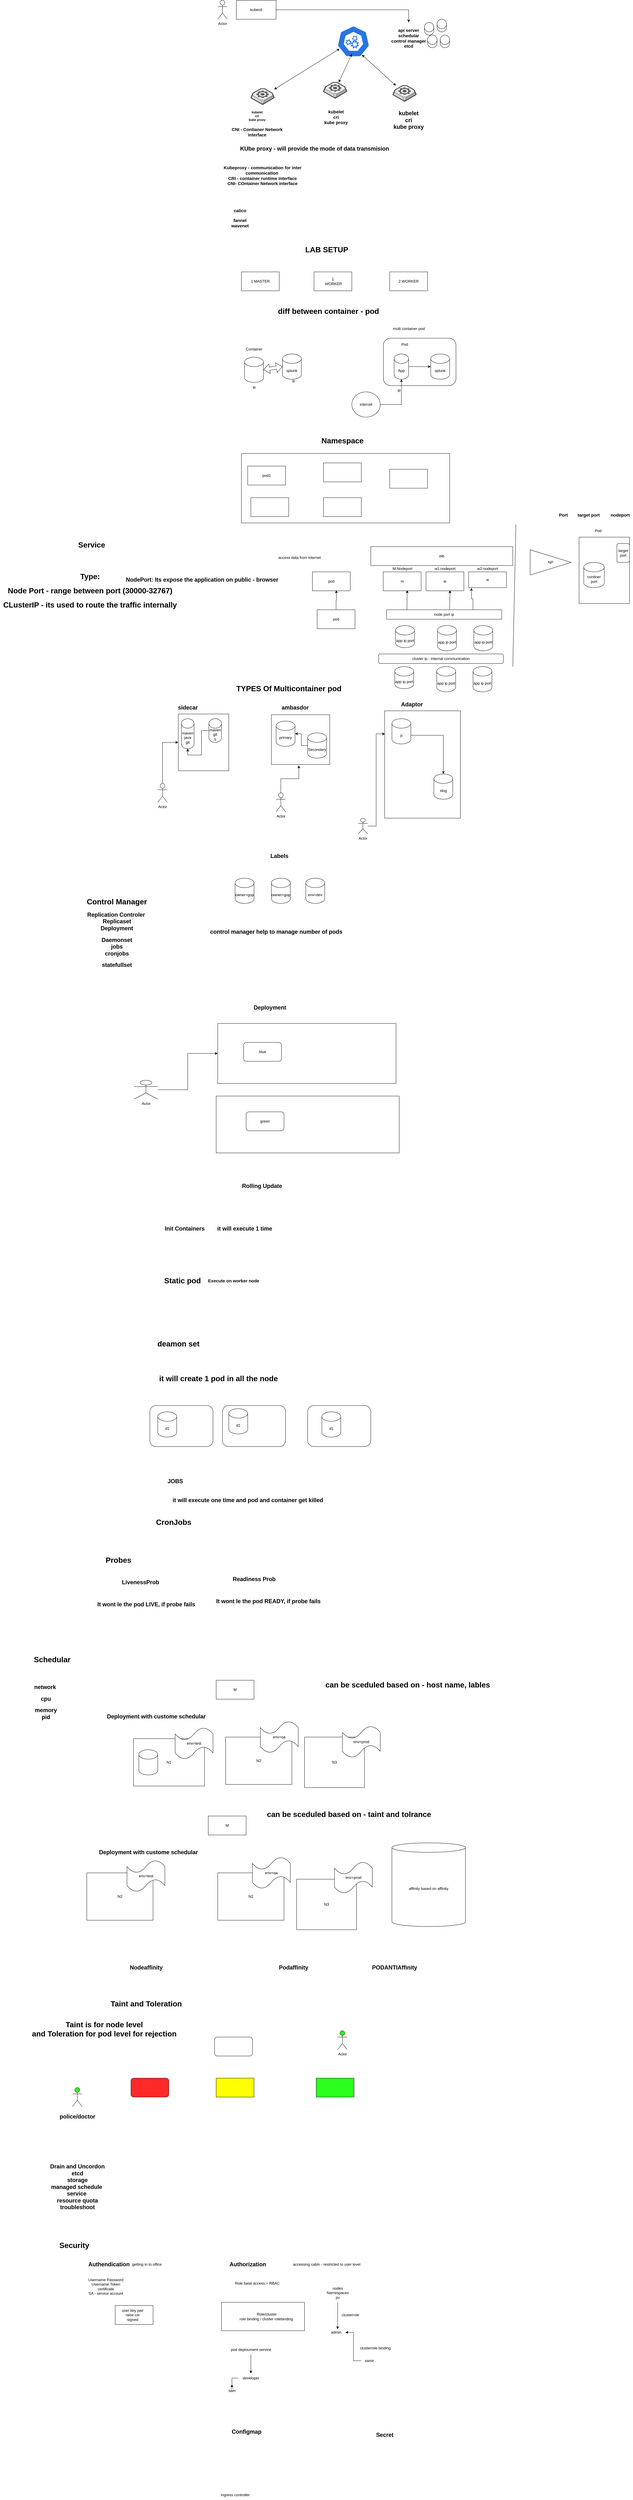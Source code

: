 <mxfile version="20.0.4" type="github">
  <diagram id="CBXjzga55jaLRlvK6xoz" name="Page-1">
    <mxGraphModel dx="1947" dy="512" grid="1" gridSize="10" guides="1" tooltips="1" connect="1" arrows="1" fold="1" page="1" pageScale="1" pageWidth="850" pageHeight="1100" math="0" shadow="0">
      <root>
        <mxCell id="0" />
        <mxCell id="1" parent="0" />
        <mxCell id="NtMriZ6diyoZdi4Wk9FT-16" value="" style="sketch=0;html=1;dashed=0;whitespace=wrap;fillColor=#2875E2;strokeColor=#ffffff;points=[[0.005,0.63,0],[0.1,0.2,0],[0.9,0.2,0],[0.5,0,0],[0.995,0.63,0],[0.72,0.99,0],[0.5,1,0],[0.28,0.99,0]];shape=mxgraph.kubernetes.icon;prIcon=master" parent="1" vertex="1">
          <mxGeometry x="400" y="130" width="130" height="100" as="geometry" />
        </mxCell>
        <mxCell id="NtMriZ6diyoZdi4Wk9FT-17" value="" style="verticalLabelPosition=bottom;html=1;verticalAlign=top;strokeWidth=1;align=center;outlineConnect=0;dashed=0;outlineConnect=0;shape=mxgraph.aws3d.worker;fillColor=#ECECEC;strokeColor=#5E5E5E;aspect=fixed;" parent="1" vertex="1">
          <mxGeometry x="370" y="310" width="74" height="50" as="geometry" />
        </mxCell>
        <mxCell id="NtMriZ6diyoZdi4Wk9FT-18" value="" style="verticalLabelPosition=bottom;html=1;verticalAlign=top;strokeWidth=1;align=center;outlineConnect=0;dashed=0;outlineConnect=0;shape=mxgraph.aws3d.worker;fillColor=#ECECEC;strokeColor=#5E5E5E;aspect=fixed;" parent="1" vertex="1">
          <mxGeometry x="140" y="330" width="74" height="50" as="geometry" />
        </mxCell>
        <mxCell id="NtMriZ6diyoZdi4Wk9FT-19" value="" style="verticalLabelPosition=bottom;html=1;verticalAlign=top;strokeWidth=1;align=center;outlineConnect=0;dashed=0;outlineConnect=0;shape=mxgraph.aws3d.worker;fillColor=#ECECEC;strokeColor=#5E5E5E;aspect=fixed;" parent="1" vertex="1">
          <mxGeometry x="590" y="320" width="74" height="50" as="geometry" />
        </mxCell>
        <mxCell id="NtMriZ6diyoZdi4Wk9FT-21" value="&lt;h2&gt;kubelet&lt;br&gt;cri&lt;br&gt;kube proxy&lt;/h2&gt;" style="text;html=1;strokeColor=none;fillColor=none;align=center;verticalAlign=middle;whiteSpace=wrap;rounded=0;" parent="1" vertex="1">
          <mxGeometry x="540" y="380" width="200" height="100" as="geometry" />
        </mxCell>
        <mxCell id="NtMriZ6diyoZdi4Wk9FT-22" value="&lt;h3&gt;api server&lt;br&gt;schedular&lt;br&gt;control manager&lt;br&gt;etcd&lt;/h3&gt;" style="text;html=1;strokeColor=none;fillColor=none;align=center;verticalAlign=middle;whiteSpace=wrap;rounded=0;" parent="1" vertex="1">
          <mxGeometry x="540" y="120" width="200" height="100" as="geometry" />
        </mxCell>
        <mxCell id="NtMriZ6diyoZdi4Wk9FT-23" value="&lt;h5&gt;kubelet&lt;br&gt;cri&lt;br&gt;kube proxy&lt;br&gt;&lt;/h5&gt;&lt;h3&gt;CNI - Contianer Network interface&lt;/h3&gt;" style="text;html=1;strokeColor=none;fillColor=none;align=center;verticalAlign=middle;whiteSpace=wrap;rounded=0;" parent="1" vertex="1">
          <mxGeometry x="60" y="390" width="200" height="100" as="geometry" />
        </mxCell>
        <mxCell id="NtMriZ6diyoZdi4Wk9FT-24" value="&lt;h3&gt;kubelet&lt;br&gt;cri&lt;br&gt;kube proxy&lt;/h3&gt;" style="text;html=1;strokeColor=none;fillColor=none;align=center;verticalAlign=middle;whiteSpace=wrap;rounded=0;" parent="1" vertex="1">
          <mxGeometry x="310" y="370" width="200" height="100" as="geometry" />
        </mxCell>
        <mxCell id="NtMriZ6diyoZdi4Wk9FT-25" value="" style="endArrow=classic;startArrow=classic;html=1;rounded=0;" parent="1" source="NtMriZ6diyoZdi4Wk9FT-17" edge="1">
          <mxGeometry width="50" height="50" relative="1" as="geometry">
            <mxPoint x="410" y="270" as="sourcePoint" />
            <mxPoint x="460" y="220" as="targetPoint" />
          </mxGeometry>
        </mxCell>
        <mxCell id="NtMriZ6diyoZdi4Wk9FT-28" value="" style="endArrow=classic;startArrow=classic;html=1;rounded=0;entryX=0.162;entryY=0.735;entryDx=0;entryDy=0;entryPerimeter=0;" parent="1" source="NtMriZ6diyoZdi4Wk9FT-18" target="NtMriZ6diyoZdi4Wk9FT-16" edge="1">
          <mxGeometry width="50" height="50" relative="1" as="geometry">
            <mxPoint x="400" y="350" as="sourcePoint" />
            <mxPoint x="450" y="300" as="targetPoint" />
          </mxGeometry>
        </mxCell>
        <mxCell id="NtMriZ6diyoZdi4Wk9FT-31" value="" style="endArrow=classic;startArrow=classic;html=1;rounded=0;entryX=0.708;entryY=0.925;entryDx=0;entryDy=0;entryPerimeter=0;" parent="1" source="NtMriZ6diyoZdi4Wk9FT-19" target="NtMriZ6diyoZdi4Wk9FT-16" edge="1">
          <mxGeometry width="50" height="50" relative="1" as="geometry">
            <mxPoint x="400" y="350" as="sourcePoint" />
            <mxPoint x="450" y="300" as="targetPoint" />
          </mxGeometry>
        </mxCell>
        <mxCell id="NtMriZ6diyoZdi4Wk9FT-36" style="edgeStyle=orthogonalEdgeStyle;rounded=0;orthogonalLoop=1;jettySize=auto;html=1;exitX=1;exitY=0.5;exitDx=0;exitDy=0;" parent="1" source="NtMriZ6diyoZdi4Wk9FT-32" target="NtMriZ6diyoZdi4Wk9FT-22" edge="1">
          <mxGeometry relative="1" as="geometry" />
        </mxCell>
        <mxCell id="NtMriZ6diyoZdi4Wk9FT-32" value="kubectl" style="rounded=0;whiteSpace=wrap;html=1;" parent="1" vertex="1">
          <mxGeometry x="94" y="50" width="126" height="60" as="geometry" />
        </mxCell>
        <mxCell id="EqZx8BdncKICett_EGlK-1" value="&lt;h3&gt;Kubeproxy - communication for inter communication&amp;nbsp;&lt;br&gt;CRI - container runtime interface&lt;br&gt;CNI- COntainer Network interface&lt;/h3&gt;" style="text;html=1;strokeColor=none;fillColor=none;align=center;verticalAlign=middle;whiteSpace=wrap;rounded=0;" parent="1" vertex="1">
          <mxGeometry x="7" y="520" width="340" height="170" as="geometry" />
        </mxCell>
        <mxCell id="EqZx8BdncKICett_EGlK-4" value="&lt;h3&gt;calico&lt;/h3&gt;&lt;h3&gt;fannel&lt;br&gt;wavenet&lt;/h3&gt;" style="text;html=1;align=center;verticalAlign=middle;resizable=0;points=[];autosize=1;strokeColor=none;fillColor=none;" parent="1" vertex="1">
          <mxGeometry x="65" y="685" width="80" height="110" as="geometry" />
        </mxCell>
        <mxCell id="EqZx8BdncKICett_EGlK-5" value="&lt;h2&gt;KUbe proxy - will provide the mode of data transmision&amp;nbsp;&lt;/h2&gt;" style="text;html=1;align=center;verticalAlign=middle;resizable=0;points=[];autosize=1;strokeColor=none;fillColor=none;" parent="1" vertex="1">
          <mxGeometry x="94" y="490" width="500" height="60" as="geometry" />
        </mxCell>
        <mxCell id="EqZx8BdncKICett_EGlK-6" value="" style="shape=cylinder3;whiteSpace=wrap;html=1;boundedLbl=1;backgroundOutline=1;size=15;" parent="1" vertex="1">
          <mxGeometry x="690" y="120" width="30" height="40" as="geometry" />
        </mxCell>
        <mxCell id="EqZx8BdncKICett_EGlK-7" value="" style="shape=cylinder3;whiteSpace=wrap;html=1;boundedLbl=1;backgroundOutline=1;size=15;" parent="1" vertex="1">
          <mxGeometry x="730" y="110" width="30" height="40" as="geometry" />
        </mxCell>
        <mxCell id="EqZx8BdncKICett_EGlK-8" value="" style="shape=cylinder3;whiteSpace=wrap;html=1;boundedLbl=1;backgroundOutline=1;size=15;" parent="1" vertex="1">
          <mxGeometry x="740" y="160" width="30" height="40" as="geometry" />
        </mxCell>
        <mxCell id="EqZx8BdncKICett_EGlK-9" value="" style="shape=cylinder3;whiteSpace=wrap;html=1;boundedLbl=1;backgroundOutline=1;size=15;" parent="1" vertex="1">
          <mxGeometry x="700" y="160" width="30" height="40" as="geometry" />
        </mxCell>
        <mxCell id="4nlPYvr7-jDKzYdwGR_k-1" value="Actor" style="shape=umlActor;verticalLabelPosition=bottom;verticalAlign=top;html=1;outlineConnect=0;" vertex="1" parent="1">
          <mxGeometry x="35" y="50" width="30" height="60" as="geometry" />
        </mxCell>
        <mxCell id="4nlPYvr7-jDKzYdwGR_k-2" value="1 MASTER" style="whiteSpace=wrap;html=1;" vertex="1" parent="1">
          <mxGeometry x="110" y="910" width="120" height="60" as="geometry" />
        </mxCell>
        <mxCell id="4nlPYvr7-jDKzYdwGR_k-4" value="&lt;h1&gt;LAB SETUP&lt;/h1&gt;" style="text;html=1;align=center;verticalAlign=middle;resizable=0;points=[];autosize=1;strokeColor=none;fillColor=none;" vertex="1" parent="1">
          <mxGeometry x="300" y="805" width="160" height="70" as="geometry" />
        </mxCell>
        <mxCell id="4nlPYvr7-jDKzYdwGR_k-5" value="2 WORKER" style="whiteSpace=wrap;html=1;" vertex="1" parent="1">
          <mxGeometry x="580" y="910" width="120" height="60" as="geometry" />
        </mxCell>
        <mxCell id="4nlPYvr7-jDKzYdwGR_k-6" value="1&lt;br&gt;&amp;nbsp;WORKER" style="whiteSpace=wrap;html=1;" vertex="1" parent="1">
          <mxGeometry x="340" y="910" width="120" height="60" as="geometry" />
        </mxCell>
        <mxCell id="4nlPYvr7-jDKzYdwGR_k-10" value="" style="rounded=1;whiteSpace=wrap;html=1;" vertex="1" parent="1">
          <mxGeometry x="560" y="1120" width="230" height="150" as="geometry" />
        </mxCell>
        <mxCell id="4nlPYvr7-jDKzYdwGR_k-8" value="" style="shape=cylinder3;whiteSpace=wrap;html=1;boundedLbl=1;backgroundOutline=1;size=15;" vertex="1" parent="1">
          <mxGeometry x="120" y="1180" width="60" height="80" as="geometry" />
        </mxCell>
        <mxCell id="4nlPYvr7-jDKzYdwGR_k-26" style="edgeStyle=orthogonalEdgeStyle;rounded=0;orthogonalLoop=1;jettySize=auto;html=1;" edge="1" parent="1" source="4nlPYvr7-jDKzYdwGR_k-9" target="4nlPYvr7-jDKzYdwGR_k-18">
          <mxGeometry relative="1" as="geometry" />
        </mxCell>
        <mxCell id="4nlPYvr7-jDKzYdwGR_k-9" value="App&lt;br&gt;" style="shape=cylinder3;whiteSpace=wrap;html=1;boundedLbl=1;backgroundOutline=1;size=15;" vertex="1" parent="1">
          <mxGeometry x="594" y="1170" width="46" height="80" as="geometry" />
        </mxCell>
        <mxCell id="4nlPYvr7-jDKzYdwGR_k-12" value="Container&lt;br&gt;" style="text;html=1;align=center;verticalAlign=middle;resizable=0;points=[];autosize=1;strokeColor=none;fillColor=none;" vertex="1" parent="1">
          <mxGeometry x="110" y="1140" width="80" height="30" as="geometry" />
        </mxCell>
        <mxCell id="4nlPYvr7-jDKzYdwGR_k-13" value="Pod" style="text;html=1;align=center;verticalAlign=middle;resizable=0;points=[];autosize=1;strokeColor=none;fillColor=none;" vertex="1" parent="1">
          <mxGeometry x="607" y="1125" width="40" height="30" as="geometry" />
        </mxCell>
        <mxCell id="4nlPYvr7-jDKzYdwGR_k-14" value="&lt;h1&gt;diff between container - pod&amp;nbsp;&lt;/h1&gt;" style="text;html=1;align=center;verticalAlign=middle;resizable=0;points=[];autosize=1;strokeColor=none;fillColor=none;" vertex="1" parent="1">
          <mxGeometry x="214" y="1000" width="350" height="70" as="geometry" />
        </mxCell>
        <mxCell id="4nlPYvr7-jDKzYdwGR_k-18" value="splunk" style="shape=cylinder3;whiteSpace=wrap;html=1;boundedLbl=1;backgroundOutline=1;size=15;" vertex="1" parent="1">
          <mxGeometry x="710" y="1170" width="60" height="80" as="geometry" />
        </mxCell>
        <mxCell id="4nlPYvr7-jDKzYdwGR_k-19" value="splunk" style="shape=cylinder3;whiteSpace=wrap;html=1;boundedLbl=1;backgroundOutline=1;size=15;" vertex="1" parent="1">
          <mxGeometry x="240" y="1170" width="60" height="80" as="geometry" />
        </mxCell>
        <mxCell id="4nlPYvr7-jDKzYdwGR_k-20" value="" style="shape=flexArrow;endArrow=classic;startArrow=classic;html=1;rounded=0;exitX=1;exitY=0.5;exitDx=0;exitDy=0;exitPerimeter=0;entryX=0;entryY=0.5;entryDx=0;entryDy=0;entryPerimeter=0;" edge="1" parent="1" source="4nlPYvr7-jDKzYdwGR_k-8" target="4nlPYvr7-jDKzYdwGR_k-19">
          <mxGeometry width="100" height="100" relative="1" as="geometry">
            <mxPoint x="180" y="1290" as="sourcePoint" />
            <mxPoint x="280" y="1190" as="targetPoint" />
          </mxGeometry>
        </mxCell>
        <mxCell id="4nlPYvr7-jDKzYdwGR_k-21" value="ip" style="text;html=1;align=center;verticalAlign=middle;resizable=0;points=[];autosize=1;strokeColor=none;fillColor=none;" vertex="1" parent="1">
          <mxGeometry x="135" y="1260" width="30" height="30" as="geometry" />
        </mxCell>
        <mxCell id="4nlPYvr7-jDKzYdwGR_k-22" value="ip" style="text;html=1;align=center;verticalAlign=middle;resizable=0;points=[];autosize=1;strokeColor=none;fillColor=none;" vertex="1" parent="1">
          <mxGeometry x="260" y="1240" width="30" height="30" as="geometry" />
        </mxCell>
        <mxCell id="4nlPYvr7-jDKzYdwGR_k-23" value="ip" style="text;html=1;align=center;verticalAlign=middle;resizable=0;points=[];autosize=1;strokeColor=none;fillColor=none;" vertex="1" parent="1">
          <mxGeometry x="594" y="1270" width="30" height="30" as="geometry" />
        </mxCell>
        <mxCell id="4nlPYvr7-jDKzYdwGR_k-25" style="edgeStyle=orthogonalEdgeStyle;rounded=0;orthogonalLoop=1;jettySize=auto;html=1;entryX=0.5;entryY=1;entryDx=0;entryDy=0;entryPerimeter=0;" edge="1" parent="1" source="4nlPYvr7-jDKzYdwGR_k-24" target="4nlPYvr7-jDKzYdwGR_k-9">
          <mxGeometry relative="1" as="geometry" />
        </mxCell>
        <mxCell id="4nlPYvr7-jDKzYdwGR_k-24" value="internet" style="ellipse;whiteSpace=wrap;html=1;" vertex="1" parent="1">
          <mxGeometry x="460" y="1290" width="90" height="80" as="geometry" />
        </mxCell>
        <mxCell id="4nlPYvr7-jDKzYdwGR_k-27" value="multi container pod" style="text;html=1;align=center;verticalAlign=middle;resizable=0;points=[];autosize=1;strokeColor=none;fillColor=none;" vertex="1" parent="1">
          <mxGeometry x="580" y="1075" width="120" height="30" as="geometry" />
        </mxCell>
        <mxCell id="4nlPYvr7-jDKzYdwGR_k-28" value="" style="rounded=0;whiteSpace=wrap;html=1;" vertex="1" parent="1">
          <mxGeometry x="110" y="1485" width="660" height="220" as="geometry" />
        </mxCell>
        <mxCell id="4nlPYvr7-jDKzYdwGR_k-29" value="&lt;h1&gt;Namespace&lt;/h1&gt;" style="text;html=1;align=center;verticalAlign=middle;resizable=0;points=[];autosize=1;strokeColor=none;fillColor=none;" vertex="1" parent="1">
          <mxGeometry x="350" y="1410" width="160" height="70" as="geometry" />
        </mxCell>
        <mxCell id="4nlPYvr7-jDKzYdwGR_k-30" value="pod1" style="whiteSpace=wrap;html=1;" vertex="1" parent="1">
          <mxGeometry x="130" y="1525" width="120" height="60" as="geometry" />
        </mxCell>
        <mxCell id="4nlPYvr7-jDKzYdwGR_k-31" value="" style="whiteSpace=wrap;html=1;" vertex="1" parent="1">
          <mxGeometry x="140" y="1625" width="120" height="60" as="geometry" />
        </mxCell>
        <mxCell id="4nlPYvr7-jDKzYdwGR_k-32" value="" style="whiteSpace=wrap;html=1;" vertex="1" parent="1">
          <mxGeometry x="370" y="1625" width="120" height="60" as="geometry" />
        </mxCell>
        <mxCell id="4nlPYvr7-jDKzYdwGR_k-33" value="" style="whiteSpace=wrap;html=1;" vertex="1" parent="1">
          <mxGeometry x="370" y="1515" width="120" height="60" as="geometry" />
        </mxCell>
        <mxCell id="4nlPYvr7-jDKzYdwGR_k-34" value="" style="whiteSpace=wrap;html=1;" vertex="1" parent="1">
          <mxGeometry x="580" y="1535" width="120" height="60" as="geometry" />
        </mxCell>
        <mxCell id="4nlPYvr7-jDKzYdwGR_k-35" value="&lt;h1&gt;Service&lt;/h1&gt;" style="text;html=1;align=center;verticalAlign=middle;resizable=0;points=[];autosize=1;strokeColor=none;fillColor=none;" vertex="1" parent="1">
          <mxGeometry x="-420" y="1740" width="110" height="70" as="geometry" />
        </mxCell>
        <mxCell id="4nlPYvr7-jDKzYdwGR_k-38" value="pod" style="whiteSpace=wrap;html=1;" vertex="1" parent="1">
          <mxGeometry x="335" y="1860" width="120" height="60" as="geometry" />
        </mxCell>
        <mxCell id="4nlPYvr7-jDKzYdwGR_k-40" style="edgeStyle=orthogonalEdgeStyle;rounded=0;orthogonalLoop=1;jettySize=auto;html=1;exitX=0.5;exitY=0;exitDx=0;exitDy=0;entryX=0.633;entryY=0.975;entryDx=0;entryDy=0;entryPerimeter=0;" edge="1" parent="1" source="4nlPYvr7-jDKzYdwGR_k-39" target="4nlPYvr7-jDKzYdwGR_k-38">
          <mxGeometry relative="1" as="geometry" />
        </mxCell>
        <mxCell id="4nlPYvr7-jDKzYdwGR_k-39" value="pod" style="whiteSpace=wrap;html=1;" vertex="1" parent="1">
          <mxGeometry x="350" y="1980" width="120" height="60" as="geometry" />
        </mxCell>
        <mxCell id="4nlPYvr7-jDKzYdwGR_k-41" value="access data from internet" style="text;html=1;align=center;verticalAlign=middle;resizable=0;points=[];autosize=1;strokeColor=none;fillColor=none;" vertex="1" parent="1">
          <mxGeometry x="214" y="1800" width="160" height="30" as="geometry" />
        </mxCell>
        <mxCell id="4nlPYvr7-jDKzYdwGR_k-43" value="&lt;h1&gt;Type:&lt;/h1&gt;&lt;h1&gt;Node Port - range between port (30000-32767)&lt;/h1&gt;&lt;h1&gt;CLusterIP - its used to route the traffic internally&lt;/h1&gt;" style="text;html=1;align=center;verticalAlign=middle;resizable=0;points=[];autosize=1;strokeColor=none;fillColor=none;" vertex="1" parent="1">
          <mxGeometry x="-655" y="1840" width="570" height="160" as="geometry" />
        </mxCell>
        <mxCell id="4nlPYvr7-jDKzYdwGR_k-44" value="&lt;h2&gt;NodePort: Its expose the application on public - browser&lt;/h2&gt;" style="text;html=1;align=center;verticalAlign=middle;resizable=0;points=[];autosize=1;strokeColor=none;fillColor=none;" vertex="1" parent="1">
          <mxGeometry x="-270" y="1855" width="510" height="60" as="geometry" />
        </mxCell>
        <mxCell id="4nlPYvr7-jDKzYdwGR_k-45" value="" style="whiteSpace=wrap;html=1;" vertex="1" parent="1">
          <mxGeometry x="-90" y="2310" width="160" height="180" as="geometry" />
        </mxCell>
        <mxCell id="4nlPYvr7-jDKzYdwGR_k-46" value="" style="whiteSpace=wrap;html=1;" vertex="1" parent="1">
          <mxGeometry x="205" y="2312.5" width="185" height="157.5" as="geometry" />
        </mxCell>
        <mxCell id="4nlPYvr7-jDKzYdwGR_k-47" value="" style="whiteSpace=wrap;html=1;" vertex="1" parent="1">
          <mxGeometry x="564" y="2300" width="240" height="340" as="geometry" />
        </mxCell>
        <mxCell id="4nlPYvr7-jDKzYdwGR_k-48" value="&lt;h1&gt;TYPES Of Multicontainer pod&lt;/h1&gt;" style="text;html=1;align=center;verticalAlign=middle;resizable=0;points=[];autosize=1;strokeColor=none;fillColor=none;" vertex="1" parent="1">
          <mxGeometry x="80" y="2195" width="360" height="70" as="geometry" />
        </mxCell>
        <mxCell id="4nlPYvr7-jDKzYdwGR_k-49" value="&lt;h2&gt;sidecar&lt;/h2&gt;" style="text;html=1;align=center;verticalAlign=middle;resizable=0;points=[];autosize=1;strokeColor=none;fillColor=none;" vertex="1" parent="1">
          <mxGeometry x="-105" y="2260" width="90" height="60" as="geometry" />
        </mxCell>
        <mxCell id="4nlPYvr7-jDKzYdwGR_k-50" value="&lt;h2&gt;ambasdor&lt;/h2&gt;" style="text;html=1;align=center;verticalAlign=middle;resizable=0;points=[];autosize=1;strokeColor=none;fillColor=none;" vertex="1" parent="1">
          <mxGeometry x="225" y="2260" width="110" height="60" as="geometry" />
        </mxCell>
        <mxCell id="4nlPYvr7-jDKzYdwGR_k-51" value="&lt;h2&gt;Adaptor&lt;/h2&gt;" style="text;html=1;align=center;verticalAlign=middle;resizable=0;points=[];autosize=1;strokeColor=none;fillColor=none;" vertex="1" parent="1">
          <mxGeometry x="605" y="2250" width="90" height="60" as="geometry" />
        </mxCell>
        <mxCell id="4nlPYvr7-jDKzYdwGR_k-52" value="maven&lt;br&gt;java&lt;br&gt;git&lt;br&gt;" style="shape=cylinder3;whiteSpace=wrap;html=1;boundedLbl=1;backgroundOutline=1;size=15;" vertex="1" parent="1">
          <mxGeometry x="-80" y="2325" width="40" height="95" as="geometry" />
        </mxCell>
        <mxCell id="4nlPYvr7-jDKzYdwGR_k-54" style="edgeStyle=orthogonalEdgeStyle;rounded=0;orthogonalLoop=1;jettySize=auto;html=1;entryX=0.5;entryY=1;entryDx=0;entryDy=0;entryPerimeter=0;" edge="1" parent="1" source="4nlPYvr7-jDKzYdwGR_k-53" target="4nlPYvr7-jDKzYdwGR_k-52">
          <mxGeometry relative="1" as="geometry" />
        </mxCell>
        <mxCell id="4nlPYvr7-jDKzYdwGR_k-53" value="maven&lt;br&gt;git&lt;br&gt;s" style="shape=cylinder3;whiteSpace=wrap;html=1;boundedLbl=1;backgroundOutline=1;size=15;" vertex="1" parent="1">
          <mxGeometry x="7" y="2325" width="40" height="75" as="geometry" />
        </mxCell>
        <mxCell id="4nlPYvr7-jDKzYdwGR_k-69" style="edgeStyle=orthogonalEdgeStyle;rounded=0;orthogonalLoop=1;jettySize=auto;html=1;exitX=0.5;exitY=0;exitDx=0;exitDy=0;exitPerimeter=0;entryX=0;entryY=0.5;entryDx=0;entryDy=0;" edge="1" parent="1" source="4nlPYvr7-jDKzYdwGR_k-57" target="4nlPYvr7-jDKzYdwGR_k-45">
          <mxGeometry relative="1" as="geometry" />
        </mxCell>
        <mxCell id="4nlPYvr7-jDKzYdwGR_k-57" value="Actor" style="shape=umlActor;verticalLabelPosition=bottom;verticalAlign=top;html=1;outlineConnect=0;" vertex="1" parent="1">
          <mxGeometry x="-155" y="2530" width="30" height="60" as="geometry" />
        </mxCell>
        <mxCell id="4nlPYvr7-jDKzYdwGR_k-58" value="primary" style="shape=cylinder3;whiteSpace=wrap;html=1;boundedLbl=1;backgroundOutline=1;size=15;" vertex="1" parent="1">
          <mxGeometry x="220" y="2332.5" width="60" height="80" as="geometry" />
        </mxCell>
        <mxCell id="4nlPYvr7-jDKzYdwGR_k-60" style="edgeStyle=orthogonalEdgeStyle;rounded=0;orthogonalLoop=1;jettySize=auto;html=1;" edge="1" parent="1" source="4nlPYvr7-jDKzYdwGR_k-59" target="4nlPYvr7-jDKzYdwGR_k-58">
          <mxGeometry relative="1" as="geometry" />
        </mxCell>
        <mxCell id="4nlPYvr7-jDKzYdwGR_k-59" value="Secondary" style="shape=cylinder3;whiteSpace=wrap;html=1;boundedLbl=1;backgroundOutline=1;size=15;" vertex="1" parent="1">
          <mxGeometry x="320" y="2370" width="60" height="80" as="geometry" />
        </mxCell>
        <mxCell id="4nlPYvr7-jDKzYdwGR_k-68" style="edgeStyle=orthogonalEdgeStyle;rounded=0;orthogonalLoop=1;jettySize=auto;html=1;exitX=0.5;exitY=0;exitDx=0;exitDy=0;exitPerimeter=0;entryX=0.47;entryY=1.019;entryDx=0;entryDy=0;entryPerimeter=0;" edge="1" parent="1" source="4nlPYvr7-jDKzYdwGR_k-62" target="4nlPYvr7-jDKzYdwGR_k-46">
          <mxGeometry relative="1" as="geometry" />
        </mxCell>
        <mxCell id="4nlPYvr7-jDKzYdwGR_k-62" value="Actor" style="shape=umlActor;verticalLabelPosition=bottom;verticalAlign=top;html=1;outlineConnect=0;" vertex="1" parent="1">
          <mxGeometry x="220" y="2560" width="30" height="60" as="geometry" />
        </mxCell>
        <mxCell id="4nlPYvr7-jDKzYdwGR_k-63" value="slog" style="shape=cylinder3;whiteSpace=wrap;html=1;boundedLbl=1;backgroundOutline=1;size=15;" vertex="1" parent="1">
          <mxGeometry x="720" y="2500" width="60" height="80" as="geometry" />
        </mxCell>
        <mxCell id="4nlPYvr7-jDKzYdwGR_k-74" style="edgeStyle=orthogonalEdgeStyle;rounded=0;orthogonalLoop=1;jettySize=auto;html=1;exitX=1;exitY=0;exitDx=0;exitDy=52.5;exitPerimeter=0;" edge="1" parent="1" source="4nlPYvr7-jDKzYdwGR_k-65" target="4nlPYvr7-jDKzYdwGR_k-63">
          <mxGeometry relative="1" as="geometry" />
        </mxCell>
        <mxCell id="4nlPYvr7-jDKzYdwGR_k-65" value="p" style="shape=cylinder3;whiteSpace=wrap;html=1;boundedLbl=1;backgroundOutline=1;size=15;" vertex="1" parent="1">
          <mxGeometry x="587" y="2325" width="60" height="80" as="geometry" />
        </mxCell>
        <mxCell id="4nlPYvr7-jDKzYdwGR_k-72" style="edgeStyle=orthogonalEdgeStyle;rounded=0;orthogonalLoop=1;jettySize=auto;html=1;entryX=0.004;entryY=0.215;entryDx=0;entryDy=0;entryPerimeter=0;" edge="1" parent="1" source="4nlPYvr7-jDKzYdwGR_k-71" target="4nlPYvr7-jDKzYdwGR_k-47">
          <mxGeometry relative="1" as="geometry">
            <mxPoint x="495" y="2560" as="targetPoint" />
          </mxGeometry>
        </mxCell>
        <mxCell id="4nlPYvr7-jDKzYdwGR_k-71" value="Actor" style="shape=umlActor;verticalLabelPosition=bottom;verticalAlign=top;html=1;outlineConnect=0;" vertex="1" parent="1">
          <mxGeometry x="480" y="2640" width="30" height="50" as="geometry" />
        </mxCell>
        <mxCell id="4nlPYvr7-jDKzYdwGR_k-75" value="&lt;h2&gt;Labels&lt;/h2&gt;" style="text;html=1;align=center;verticalAlign=middle;resizable=0;points=[];autosize=1;strokeColor=none;fillColor=none;" vertex="1" parent="1">
          <mxGeometry x="190" y="2730" width="80" height="60" as="geometry" />
        </mxCell>
        <mxCell id="4nlPYvr7-jDKzYdwGR_k-76" value="owner=gop" style="shape=cylinder3;whiteSpace=wrap;html=1;boundedLbl=1;backgroundOutline=1;size=15;" vertex="1" parent="1">
          <mxGeometry x="90" y="2830" width="60" height="80" as="geometry" />
        </mxCell>
        <mxCell id="4nlPYvr7-jDKzYdwGR_k-77" value="owner=gop" style="shape=cylinder3;whiteSpace=wrap;html=1;boundedLbl=1;backgroundOutline=1;size=15;" vertex="1" parent="1">
          <mxGeometry x="205" y="2830" width="60" height="80" as="geometry" />
        </mxCell>
        <mxCell id="4nlPYvr7-jDKzYdwGR_k-78" value="env=dev" style="shape=cylinder3;whiteSpace=wrap;html=1;boundedLbl=1;backgroundOutline=1;size=15;" vertex="1" parent="1">
          <mxGeometry x="314" y="2830" width="60" height="80" as="geometry" />
        </mxCell>
        <mxCell id="4nlPYvr7-jDKzYdwGR_k-79" value="&lt;h2&gt;&lt;/h2&gt;&lt;h1&gt;Control Manager&lt;/h1&gt;&lt;h2&gt;Replication Controler&amp;nbsp;&lt;br&gt;Replicaset&lt;br&gt;Deployment&lt;/h2&gt;&lt;h2&gt;Daemonset&lt;br&gt;jobs&lt;br&gt;cronjobs&lt;/h2&gt;&lt;h2&gt;statefullset&lt;/h2&gt;&lt;div&gt;&lt;br&gt;&lt;/div&gt;" style="text;html=1;align=center;verticalAlign=middle;resizable=0;points=[];autosize=1;strokeColor=none;fillColor=none;" vertex="1" parent="1">
          <mxGeometry x="-390" y="2870" width="210" height="280" as="geometry" />
        </mxCell>
        <mxCell id="4nlPYvr7-jDKzYdwGR_k-80" value="&lt;h2&gt;control manager help to manage number of pods&lt;/h2&gt;" style="text;html=1;align=center;verticalAlign=middle;resizable=0;points=[];autosize=1;strokeColor=none;fillColor=none;" vertex="1" parent="1">
          <mxGeometry y="2970" width="440" height="60" as="geometry" />
        </mxCell>
        <mxCell id="4nlPYvr7-jDKzYdwGR_k-81" value="m" style="whiteSpace=wrap;html=1;" vertex="1" parent="1">
          <mxGeometry x="559.5" y="1860" width="120" height="60" as="geometry" />
        </mxCell>
        <mxCell id="4nlPYvr7-jDKzYdwGR_k-82" style="edgeStyle=orthogonalEdgeStyle;rounded=0;orthogonalLoop=1;jettySize=auto;html=1;exitX=0.5;exitY=0;exitDx=0;exitDy=0;entryX=0.633;entryY=0.975;entryDx=0;entryDy=0;entryPerimeter=0;" edge="1" parent="1" target="4nlPYvr7-jDKzYdwGR_k-81">
          <mxGeometry relative="1" as="geometry">
            <mxPoint x="634.5" y="1980" as="sourcePoint" />
          </mxGeometry>
        </mxCell>
        <mxCell id="4nlPYvr7-jDKzYdwGR_k-85" value="w" style="whiteSpace=wrap;html=1;" vertex="1" parent="1">
          <mxGeometry x="695" y="1860" width="120" height="60" as="geometry" />
        </mxCell>
        <mxCell id="4nlPYvr7-jDKzYdwGR_k-86" style="edgeStyle=orthogonalEdgeStyle;rounded=0;orthogonalLoop=1;jettySize=auto;html=1;exitX=0.5;exitY=0;exitDx=0;exitDy=0;entryX=0.633;entryY=0.975;entryDx=0;entryDy=0;entryPerimeter=0;" edge="1" parent="1" target="4nlPYvr7-jDKzYdwGR_k-85">
          <mxGeometry relative="1" as="geometry">
            <mxPoint x="770" y="1980" as="sourcePoint" />
          </mxGeometry>
        </mxCell>
        <mxCell id="4nlPYvr7-jDKzYdwGR_k-88" value="w" style="whiteSpace=wrap;html=1;" vertex="1" parent="1">
          <mxGeometry x="830" y="1860" width="120" height="50" as="geometry" />
        </mxCell>
        <mxCell id="4nlPYvr7-jDKzYdwGR_k-97" style="edgeStyle=orthogonalEdgeStyle;rounded=0;orthogonalLoop=1;jettySize=auto;html=1;exitX=0.75;exitY=0;exitDx=0;exitDy=0;entryX=0.075;entryY=1.02;entryDx=0;entryDy=0;entryPerimeter=0;" edge="1" parent="1" source="4nlPYvr7-jDKzYdwGR_k-90" target="4nlPYvr7-jDKzYdwGR_k-88">
          <mxGeometry relative="1" as="geometry" />
        </mxCell>
        <mxCell id="4nlPYvr7-jDKzYdwGR_k-90" value="node port ip" style="whiteSpace=wrap;html=1;" vertex="1" parent="1">
          <mxGeometry x="570" y="1980" width="365" height="30" as="geometry" />
        </mxCell>
        <mxCell id="4nlPYvr7-jDKzYdwGR_k-92" value="elb" style="whiteSpace=wrap;html=1;" vertex="1" parent="1">
          <mxGeometry x="520" y="1780" width="450" height="60" as="geometry" />
        </mxCell>
        <mxCell id="4nlPYvr7-jDKzYdwGR_k-93" value="M:Nodeport" style="text;html=1;align=center;verticalAlign=middle;resizable=0;points=[];autosize=1;strokeColor=none;fillColor=none;" vertex="1" parent="1">
          <mxGeometry x="575" y="1835" width="90" height="30" as="geometry" />
        </mxCell>
        <mxCell id="4nlPYvr7-jDKzYdwGR_k-94" value="w1:nodeport" style="text;html=1;align=center;verticalAlign=middle;resizable=0;points=[];autosize=1;strokeColor=none;fillColor=none;" vertex="1" parent="1">
          <mxGeometry x="710" y="1835" width="90" height="30" as="geometry" />
        </mxCell>
        <mxCell id="4nlPYvr7-jDKzYdwGR_k-95" value="w2:nodeport" style="text;html=1;align=center;verticalAlign=middle;resizable=0;points=[];autosize=1;strokeColor=none;fillColor=none;" vertex="1" parent="1">
          <mxGeometry x="845" y="1835" width="90" height="30" as="geometry" />
        </mxCell>
        <mxCell id="4nlPYvr7-jDKzYdwGR_k-98" value="app ip port" style="shape=cylinder3;whiteSpace=wrap;html=1;boundedLbl=1;backgroundOutline=1;size=15;" vertex="1" parent="1">
          <mxGeometry x="598.5" y="2030" width="60" height="70" as="geometry" />
        </mxCell>
        <mxCell id="4nlPYvr7-jDKzYdwGR_k-99" value="app ip port" style="shape=cylinder3;whiteSpace=wrap;html=1;boundedLbl=1;backgroundOutline=1;size=15;" vertex="1" parent="1">
          <mxGeometry x="731.5" y="2030" width="60" height="80" as="geometry" />
        </mxCell>
        <mxCell id="4nlPYvr7-jDKzYdwGR_k-100" value="app ip port" style="shape=cylinder3;whiteSpace=wrap;html=1;boundedLbl=1;backgroundOutline=1;size=15;" vertex="1" parent="1">
          <mxGeometry x="846.5" y="2030" width="60" height="80" as="geometry" />
        </mxCell>
        <mxCell id="4nlPYvr7-jDKzYdwGR_k-104" value="" style="endArrow=none;html=1;rounded=0;" edge="1" parent="1">
          <mxGeometry width="50" height="50" relative="1" as="geometry">
            <mxPoint x="970" y="2160" as="sourcePoint" />
            <mxPoint x="980" y="1710" as="targetPoint" />
          </mxGeometry>
        </mxCell>
        <mxCell id="4nlPYvr7-jDKzYdwGR_k-105" value="&lt;h3&gt;Port&lt;/h3&gt;" style="text;html=1;align=center;verticalAlign=middle;resizable=0;points=[];autosize=1;strokeColor=none;fillColor=none;" vertex="1" parent="1">
          <mxGeometry x="1105" y="1650" width="50" height="60" as="geometry" />
        </mxCell>
        <mxCell id="4nlPYvr7-jDKzYdwGR_k-106" value="&lt;h3&gt;target port&lt;/h3&gt;" style="text;html=1;align=center;verticalAlign=middle;resizable=0;points=[];autosize=1;strokeColor=none;fillColor=none;" vertex="1" parent="1">
          <mxGeometry x="1165" y="1650" width="90" height="60" as="geometry" />
        </mxCell>
        <mxCell id="4nlPYvr7-jDKzYdwGR_k-107" value="&lt;h3&gt;nodeport&lt;/h3&gt;" style="text;html=1;align=center;verticalAlign=middle;resizable=0;points=[];autosize=1;strokeColor=none;fillColor=none;" vertex="1" parent="1">
          <mxGeometry x="1270" y="1650" width="80" height="60" as="geometry" />
        </mxCell>
        <mxCell id="4nlPYvr7-jDKzYdwGR_k-108" value="NP" style="triangle;whiteSpace=wrap;html=1;" vertex="1" parent="1">
          <mxGeometry x="1025" y="1790" width="130" height="80" as="geometry" />
        </mxCell>
        <mxCell id="4nlPYvr7-jDKzYdwGR_k-109" value="" style="whiteSpace=wrap;html=1;" vertex="1" parent="1">
          <mxGeometry x="1180" y="1750" width="160" height="210" as="geometry" />
        </mxCell>
        <mxCell id="4nlPYvr7-jDKzYdwGR_k-110" value="continer port" style="shape=cylinder3;whiteSpace=wrap;html=1;boundedLbl=1;backgroundOutline=1;size=15;" vertex="1" parent="1">
          <mxGeometry x="1195" y="1830" width="65" height="80" as="geometry" />
        </mxCell>
        <mxCell id="4nlPYvr7-jDKzYdwGR_k-112" value="target port" style="rounded=1;whiteSpace=wrap;html=1;" vertex="1" parent="1">
          <mxGeometry x="1300" y="1770" width="40" height="60" as="geometry" />
        </mxCell>
        <mxCell id="4nlPYvr7-jDKzYdwGR_k-113" value="Pod" style="text;html=1;align=center;verticalAlign=middle;resizable=0;points=[];autosize=1;strokeColor=none;fillColor=none;" vertex="1" parent="1">
          <mxGeometry x="1220" y="1715" width="40" height="30" as="geometry" />
        </mxCell>
        <mxCell id="4nlPYvr7-jDKzYdwGR_k-115" value="cluster ip - internal communication" style="rounded=1;whiteSpace=wrap;html=1;" vertex="1" parent="1">
          <mxGeometry x="545" y="2120" width="395" height="30" as="geometry" />
        </mxCell>
        <mxCell id="4nlPYvr7-jDKzYdwGR_k-116" value="app ip port" style="shape=cylinder3;whiteSpace=wrap;html=1;boundedLbl=1;backgroundOutline=1;size=15;" vertex="1" parent="1">
          <mxGeometry x="596" y="2160" width="60" height="70" as="geometry" />
        </mxCell>
        <mxCell id="4nlPYvr7-jDKzYdwGR_k-117" value="app ip port" style="shape=cylinder3;whiteSpace=wrap;html=1;boundedLbl=1;backgroundOutline=1;size=15;" vertex="1" parent="1">
          <mxGeometry x="729" y="2160" width="60" height="80" as="geometry" />
        </mxCell>
        <mxCell id="4nlPYvr7-jDKzYdwGR_k-118" value="app ip port" style="shape=cylinder3;whiteSpace=wrap;html=1;boundedLbl=1;backgroundOutline=1;size=15;" vertex="1" parent="1">
          <mxGeometry x="844" y="2160" width="60" height="80" as="geometry" />
        </mxCell>
        <mxCell id="4nlPYvr7-jDKzYdwGR_k-119" value="&lt;h2&gt;Deployment&lt;/h2&gt;" style="text;html=1;align=center;verticalAlign=middle;resizable=0;points=[];autosize=1;strokeColor=none;fillColor=none;" vertex="1" parent="1">
          <mxGeometry x="135" y="3210" width="130" height="60" as="geometry" />
        </mxCell>
        <mxCell id="4nlPYvr7-jDKzYdwGR_k-120" value="" style="rounded=0;whiteSpace=wrap;html=1;" vertex="1" parent="1">
          <mxGeometry x="35" y="3290" width="565" height="190" as="geometry" />
        </mxCell>
        <mxCell id="4nlPYvr7-jDKzYdwGR_k-121" value="blue" style="rounded=1;whiteSpace=wrap;html=1;" vertex="1" parent="1">
          <mxGeometry x="117" y="3350" width="120" height="60" as="geometry" />
        </mxCell>
        <mxCell id="4nlPYvr7-jDKzYdwGR_k-122" value="" style="rounded=0;whiteSpace=wrap;html=1;" vertex="1" parent="1">
          <mxGeometry x="30" y="3520" width="580" height="180" as="geometry" />
        </mxCell>
        <mxCell id="4nlPYvr7-jDKzYdwGR_k-123" value="green" style="rounded=1;whiteSpace=wrap;html=1;" vertex="1" parent="1">
          <mxGeometry x="125" y="3570" width="120" height="60" as="geometry" />
        </mxCell>
        <mxCell id="4nlPYvr7-jDKzYdwGR_k-125" style="edgeStyle=orthogonalEdgeStyle;rounded=0;orthogonalLoop=1;jettySize=auto;html=1;" edge="1" parent="1" source="4nlPYvr7-jDKzYdwGR_k-124" target="4nlPYvr7-jDKzYdwGR_k-120">
          <mxGeometry relative="1" as="geometry" />
        </mxCell>
        <mxCell id="4nlPYvr7-jDKzYdwGR_k-124" value="Actor" style="shape=umlActor;verticalLabelPosition=bottom;verticalAlign=top;html=1;outlineConnect=0;" vertex="1" parent="1">
          <mxGeometry x="-230" y="3470" width="75" height="60" as="geometry" />
        </mxCell>
        <mxCell id="4nlPYvr7-jDKzYdwGR_k-126" value="&lt;h2&gt;Rolling Update&lt;/h2&gt;" style="text;html=1;align=center;verticalAlign=middle;resizable=0;points=[];autosize=1;strokeColor=none;fillColor=none;" vertex="1" parent="1">
          <mxGeometry x="100" y="3775" width="150" height="60" as="geometry" />
        </mxCell>
        <mxCell id="4nlPYvr7-jDKzYdwGR_k-127" value="&lt;h2&gt;Init Containers&lt;/h2&gt;" style="text;html=1;align=center;verticalAlign=middle;resizable=0;points=[];autosize=1;strokeColor=none;fillColor=none;" vertex="1" parent="1">
          <mxGeometry x="-145" y="3910" width="150" height="60" as="geometry" />
        </mxCell>
        <mxCell id="4nlPYvr7-jDKzYdwGR_k-128" value="&lt;h2&gt;it will execute 1 time&lt;/h2&gt;" style="text;html=1;align=center;verticalAlign=middle;resizable=0;points=[];autosize=1;strokeColor=none;fillColor=none;" vertex="1" parent="1">
          <mxGeometry x="20" y="3910" width="200" height="60" as="geometry" />
        </mxCell>
        <mxCell id="4nlPYvr7-jDKzYdwGR_k-129" value="&lt;h1&gt;Static pod&lt;/h1&gt;" style="text;html=1;align=center;verticalAlign=middle;resizable=0;points=[];autosize=1;strokeColor=none;fillColor=none;" vertex="1" parent="1">
          <mxGeometry x="-147" y="4070" width="140" height="70" as="geometry" />
        </mxCell>
        <mxCell id="4nlPYvr7-jDKzYdwGR_k-130" value="&lt;h3&gt;Execute on worker node&lt;/h3&gt;" style="text;html=1;align=center;verticalAlign=middle;resizable=0;points=[];autosize=1;strokeColor=none;fillColor=none;" vertex="1" parent="1">
          <mxGeometry x="-10" y="4075" width="190" height="60" as="geometry" />
        </mxCell>
        <mxCell id="4nlPYvr7-jDKzYdwGR_k-131" value="&lt;h1&gt;deamon set&lt;/h1&gt;" style="text;html=1;align=center;verticalAlign=middle;resizable=0;points=[];autosize=1;strokeColor=none;fillColor=none;" vertex="1" parent="1">
          <mxGeometry x="-170" y="4270" width="160" height="70" as="geometry" />
        </mxCell>
        <mxCell id="4nlPYvr7-jDKzYdwGR_k-134" value="" style="rounded=1;whiteSpace=wrap;html=1;" vertex="1" parent="1">
          <mxGeometry x="-180" y="4500" width="200" height="130" as="geometry" />
        </mxCell>
        <mxCell id="4nlPYvr7-jDKzYdwGR_k-135" value="" style="rounded=1;whiteSpace=wrap;html=1;" vertex="1" parent="1">
          <mxGeometry x="50" y="4500" width="200" height="130" as="geometry" />
        </mxCell>
        <mxCell id="4nlPYvr7-jDKzYdwGR_k-136" value="" style="rounded=1;whiteSpace=wrap;html=1;" vertex="1" parent="1">
          <mxGeometry x="320" y="4500" width="200" height="130" as="geometry" />
        </mxCell>
        <mxCell id="4nlPYvr7-jDKzYdwGR_k-138" value="d1" style="shape=cylinder3;whiteSpace=wrap;html=1;boundedLbl=1;backgroundOutline=1;size=15;" vertex="1" parent="1">
          <mxGeometry x="-155" y="4520" width="60" height="80" as="geometry" />
        </mxCell>
        <mxCell id="4nlPYvr7-jDKzYdwGR_k-139" value="d1" style="shape=cylinder3;whiteSpace=wrap;html=1;boundedLbl=1;backgroundOutline=1;size=15;" vertex="1" parent="1">
          <mxGeometry x="70" y="4510" width="60" height="80" as="geometry" />
        </mxCell>
        <mxCell id="4nlPYvr7-jDKzYdwGR_k-141" value="d1" style="shape=cylinder3;whiteSpace=wrap;html=1;boundedLbl=1;backgroundOutline=1;size=15;" vertex="1" parent="1">
          <mxGeometry x="365" y="4520" width="60" height="80" as="geometry" />
        </mxCell>
        <mxCell id="4nlPYvr7-jDKzYdwGR_k-142" value="&lt;h1&gt;it will create 1 pod in all the node&lt;/h1&gt;" style="text;html=1;align=center;verticalAlign=middle;resizable=0;points=[];autosize=1;strokeColor=none;fillColor=none;" vertex="1" parent="1">
          <mxGeometry x="-163" y="4380" width="400" height="70" as="geometry" />
        </mxCell>
        <mxCell id="4nlPYvr7-jDKzYdwGR_k-143" value="&lt;h2&gt;JOBS&lt;/h2&gt;" style="text;html=1;align=center;verticalAlign=middle;resizable=0;points=[];autosize=1;strokeColor=none;fillColor=none;" vertex="1" parent="1">
          <mxGeometry x="-135" y="4710" width="70" height="60" as="geometry" />
        </mxCell>
        <mxCell id="4nlPYvr7-jDKzYdwGR_k-144" value="&lt;h2&gt;it will execute one time and pod and container get killed&lt;/h2&gt;" style="text;html=1;align=center;verticalAlign=middle;resizable=0;points=[];autosize=1;strokeColor=none;fillColor=none;" vertex="1" parent="1">
          <mxGeometry x="-120" y="4770" width="500" height="60" as="geometry" />
        </mxCell>
        <mxCell id="4nlPYvr7-jDKzYdwGR_k-145" value="&lt;h1&gt;CronJobs&lt;/h1&gt;" style="text;html=1;align=center;verticalAlign=middle;resizable=0;points=[];autosize=1;strokeColor=none;fillColor=none;" vertex="1" parent="1">
          <mxGeometry x="-175" y="4835" width="140" height="70" as="geometry" />
        </mxCell>
        <mxCell id="4nlPYvr7-jDKzYdwGR_k-146" value="&lt;h1&gt;Probes&lt;/h1&gt;" style="text;html=1;align=center;verticalAlign=middle;resizable=0;points=[];autosize=1;strokeColor=none;fillColor=none;" vertex="1" parent="1">
          <mxGeometry x="-330" y="4955" width="100" height="70" as="geometry" />
        </mxCell>
        <mxCell id="4nlPYvr7-jDKzYdwGR_k-147" value="&lt;h2&gt;LivenessProb&lt;/h2&gt;" style="text;html=1;align=center;verticalAlign=middle;resizable=0;points=[];autosize=1;strokeColor=none;fillColor=none;" vertex="1" parent="1">
          <mxGeometry x="-280" y="5030" width="140" height="60" as="geometry" />
        </mxCell>
        <mxCell id="4nlPYvr7-jDKzYdwGR_k-148" value="&lt;h2&gt;Readiness Prob&lt;/h2&gt;" style="text;html=1;align=center;verticalAlign=middle;resizable=0;points=[];autosize=1;strokeColor=none;fillColor=none;" vertex="1" parent="1">
          <mxGeometry x="70" y="5020" width="160" height="60" as="geometry" />
        </mxCell>
        <mxCell id="4nlPYvr7-jDKzYdwGR_k-149" value="&lt;h2&gt;It wont le the pod LIVE, if probe fails&lt;/h2&gt;" style="text;html=1;align=center;verticalAlign=middle;resizable=0;points=[];autosize=1;strokeColor=none;fillColor=none;" vertex="1" parent="1">
          <mxGeometry x="-357.5" y="5100" width="330" height="60" as="geometry" />
        </mxCell>
        <mxCell id="4nlPYvr7-jDKzYdwGR_k-150" value="&lt;h2&gt;It wont le the pod READY, if probe fails&lt;/h2&gt;" style="text;html=1;align=center;verticalAlign=middle;resizable=0;points=[];autosize=1;strokeColor=none;fillColor=none;" vertex="1" parent="1">
          <mxGeometry x="20" y="5090" width="350" height="60" as="geometry" />
        </mxCell>
        <mxCell id="4nlPYvr7-jDKzYdwGR_k-151" value="&lt;h1&gt;Schedular&lt;/h1&gt;" style="text;html=1;align=center;verticalAlign=middle;resizable=0;points=[];autosize=1;strokeColor=none;fillColor=none;" vertex="1" parent="1">
          <mxGeometry x="-560" y="5270" width="140" height="70" as="geometry" />
        </mxCell>
        <mxCell id="4nlPYvr7-jDKzYdwGR_k-152" value="&lt;h2&gt;network&amp;nbsp;&lt;/h2&gt;&lt;h2&gt;cpu&lt;/h2&gt;&lt;h2&gt;memory&lt;br&gt;pid&lt;/h2&gt;" style="text;html=1;align=center;verticalAlign=middle;resizable=0;points=[];autosize=1;strokeColor=none;fillColor=none;" vertex="1" parent="1">
          <mxGeometry x="-560" y="5360" width="100" height="160" as="geometry" />
        </mxCell>
        <mxCell id="4nlPYvr7-jDKzYdwGR_k-153" value="M" style="whiteSpace=wrap;html=1;" vertex="1" parent="1">
          <mxGeometry x="30" y="5370" width="120" height="60" as="geometry" />
        </mxCell>
        <mxCell id="4nlPYvr7-jDKzYdwGR_k-154" value="N1" style="rounded=0;whiteSpace=wrap;html=1;" vertex="1" parent="1">
          <mxGeometry x="-232" y="5555" width="225" height="150" as="geometry" />
        </mxCell>
        <mxCell id="4nlPYvr7-jDKzYdwGR_k-155" value="N2" style="whiteSpace=wrap;html=1;" vertex="1" parent="1">
          <mxGeometry x="60" y="5550" width="210" height="150" as="geometry" />
        </mxCell>
        <mxCell id="4nlPYvr7-jDKzYdwGR_k-156" value="N3" style="whiteSpace=wrap;html=1;" vertex="1" parent="1">
          <mxGeometry x="310" y="5550" width="190" height="160" as="geometry" />
        </mxCell>
        <mxCell id="4nlPYvr7-jDKzYdwGR_k-157" value="" style="shape=cylinder3;whiteSpace=wrap;html=1;boundedLbl=1;backgroundOutline=1;size=15;" vertex="1" parent="1">
          <mxGeometry x="-215" y="5590" width="60" height="80" as="geometry" />
        </mxCell>
        <mxCell id="4nlPYvr7-jDKzYdwGR_k-158" value="&lt;h2&gt;Deployment with custome schedular&lt;/h2&gt;" style="text;html=1;align=center;verticalAlign=middle;resizable=0;points=[];autosize=1;strokeColor=none;fillColor=none;" vertex="1" parent="1">
          <mxGeometry x="-330" y="5455" width="340" height="60" as="geometry" />
        </mxCell>
        <mxCell id="4nlPYvr7-jDKzYdwGR_k-160" value="&lt;h1&gt;can be sceduled based on - host name, lables&amp;nbsp;&lt;/h1&gt;" style="text;html=1;align=center;verticalAlign=middle;resizable=0;points=[];autosize=1;strokeColor=none;fillColor=none;" vertex="1" parent="1">
          <mxGeometry x="365" y="5350" width="550" height="70" as="geometry" />
        </mxCell>
        <mxCell id="4nlPYvr7-jDKzYdwGR_k-161" value="&lt;h1&gt;can be sceduled based on - taint and tolrance&amp;nbsp;&lt;/h1&gt;" style="text;html=1;align=center;verticalAlign=middle;resizable=0;points=[];autosize=1;strokeColor=none;fillColor=none;" vertex="1" parent="1">
          <mxGeometry x="179" y="5760" width="550" height="70" as="geometry" />
        </mxCell>
        <mxCell id="4nlPYvr7-jDKzYdwGR_k-164" value="env=test" style="shape=tape;whiteSpace=wrap;html=1;" vertex="1" parent="1">
          <mxGeometry x="-100" y="5520" width="120" height="100" as="geometry" />
        </mxCell>
        <mxCell id="4nlPYvr7-jDKzYdwGR_k-165" value="env=prod" style="shape=tape;whiteSpace=wrap;html=1;" vertex="1" parent="1">
          <mxGeometry x="430" y="5515" width="120" height="100" as="geometry" />
        </mxCell>
        <mxCell id="4nlPYvr7-jDKzYdwGR_k-167" value="env=qa" style="shape=tape;whiteSpace=wrap;html=1;" vertex="1" parent="1">
          <mxGeometry x="170" y="5500" width="120" height="100" as="geometry" />
        </mxCell>
        <mxCell id="4nlPYvr7-jDKzYdwGR_k-168" value="M" style="whiteSpace=wrap;html=1;" vertex="1" parent="1">
          <mxGeometry x="5" y="5800" width="120" height="60" as="geometry" />
        </mxCell>
        <mxCell id="4nlPYvr7-jDKzYdwGR_k-169" value="N2" style="whiteSpace=wrap;html=1;" vertex="1" parent="1">
          <mxGeometry x="35" y="5980" width="210" height="150" as="geometry" />
        </mxCell>
        <mxCell id="4nlPYvr7-jDKzYdwGR_k-171" value="&lt;h2&gt;Deployment with custome schedular&lt;/h2&gt;" style="text;html=1;align=center;verticalAlign=middle;resizable=0;points=[];autosize=1;strokeColor=none;fillColor=none;" vertex="1" parent="1">
          <mxGeometry x="-355" y="5885" width="340" height="60" as="geometry" />
        </mxCell>
        <mxCell id="4nlPYvr7-jDKzYdwGR_k-175" value="N2" style="whiteSpace=wrap;html=1;" vertex="1" parent="1">
          <mxGeometry x="-380" y="5980" width="210" height="150" as="geometry" />
        </mxCell>
        <mxCell id="4nlPYvr7-jDKzYdwGR_k-170" value="affinity based on affinity" style="shape=cylinder3;whiteSpace=wrap;html=1;boundedLbl=1;backgroundOutline=1;size=15;" vertex="1" parent="1">
          <mxGeometry x="587" y="5885" width="233" height="265" as="geometry" />
        </mxCell>
        <mxCell id="4nlPYvr7-jDKzYdwGR_k-172" value="env=test" style="shape=tape;whiteSpace=wrap;html=1;" vertex="1" parent="1">
          <mxGeometry x="-252.5" y="5940" width="120" height="100" as="geometry" />
        </mxCell>
        <mxCell id="4nlPYvr7-jDKzYdwGR_k-174" value="env=qa" style="shape=tape;whiteSpace=wrap;html=1;" vertex="1" parent="1">
          <mxGeometry x="145" y="5930" width="120" height="100" as="geometry" />
        </mxCell>
        <mxCell id="4nlPYvr7-jDKzYdwGR_k-176" value="N3" style="whiteSpace=wrap;html=1;" vertex="1" parent="1">
          <mxGeometry x="285" y="6000" width="190" height="160" as="geometry" />
        </mxCell>
        <mxCell id="4nlPYvr7-jDKzYdwGR_k-173" value="env=prod" style="shape=tape;whiteSpace=wrap;html=1;" vertex="1" parent="1">
          <mxGeometry x="405" y="5945" width="120" height="100" as="geometry" />
        </mxCell>
        <mxCell id="4nlPYvr7-jDKzYdwGR_k-177" value="&lt;h2&gt;Podaffinity&lt;/h2&gt;" style="text;html=1;align=center;verticalAlign=middle;resizable=0;points=[];autosize=1;strokeColor=none;fillColor=none;" vertex="1" parent="1">
          <mxGeometry x="215" y="6250" width="120" height="60" as="geometry" />
        </mxCell>
        <mxCell id="4nlPYvr7-jDKzYdwGR_k-178" value="&lt;h2&gt;Nodeaffinity&lt;/h2&gt;" style="text;html=1;align=center;verticalAlign=middle;resizable=0;points=[];autosize=1;strokeColor=none;fillColor=none;" vertex="1" parent="1">
          <mxGeometry x="-257.5" y="6250" width="130" height="60" as="geometry" />
        </mxCell>
        <mxCell id="4nlPYvr7-jDKzYdwGR_k-179" value="&lt;h2&gt;PODANTIAffinity&lt;/h2&gt;" style="text;html=1;align=center;verticalAlign=middle;resizable=0;points=[];autosize=1;strokeColor=none;fillColor=none;" vertex="1" parent="1">
          <mxGeometry x="510" y="6250" width="170" height="60" as="geometry" />
        </mxCell>
        <mxCell id="4nlPYvr7-jDKzYdwGR_k-181" value="&lt;h1&gt;Taint and Toleration&lt;/h1&gt;" style="text;html=1;align=center;verticalAlign=middle;resizable=0;points=[];autosize=1;strokeColor=none;fillColor=none;" vertex="1" parent="1">
          <mxGeometry x="-317.5" y="6360" width="250" height="70" as="geometry" />
        </mxCell>
        <mxCell id="4nlPYvr7-jDKzYdwGR_k-182" value="" style="rounded=1;whiteSpace=wrap;html=1;" vertex="1" parent="1">
          <mxGeometry x="25" y="6500" width="120" height="60" as="geometry" />
        </mxCell>
        <mxCell id="4nlPYvr7-jDKzYdwGR_k-183" value="" style="rounded=1;whiteSpace=wrap;html=1;fillColor=#FF2929;" vertex="1" parent="1">
          <mxGeometry x="-240" y="6630" width="120" height="60" as="geometry" />
        </mxCell>
        <mxCell id="4nlPYvr7-jDKzYdwGR_k-184" value="" style="whiteSpace=wrap;html=1;fillColor=#FFFF00;" vertex="1" parent="1">
          <mxGeometry x="30" y="6630" width="120" height="60" as="geometry" />
        </mxCell>
        <mxCell id="4nlPYvr7-jDKzYdwGR_k-185" value="" style="whiteSpace=wrap;html=1;fillColor=#2BFF1C;" vertex="1" parent="1">
          <mxGeometry x="347" y="6630" width="120" height="60" as="geometry" />
        </mxCell>
        <mxCell id="4nlPYvr7-jDKzYdwGR_k-186" value="Actor" style="shape=umlActor;verticalLabelPosition=bottom;verticalAlign=top;html=1;outlineConnect=0;fillColor=#2BFF1C;" vertex="1" parent="1">
          <mxGeometry x="415" y="6480" width="30" height="60" as="geometry" />
        </mxCell>
        <mxCell id="4nlPYvr7-jDKzYdwGR_k-187" value="&lt;h2&gt;police/doctor&lt;/h2&gt;" style="shape=umlActor;verticalLabelPosition=bottom;verticalAlign=top;html=1;outlineConnect=0;fillColor=#2BFF1C;" vertex="1" parent="1">
          <mxGeometry x="-425" y="6660" width="30" height="60" as="geometry" />
        </mxCell>
        <mxCell id="4nlPYvr7-jDKzYdwGR_k-188" value="&lt;h1&gt;Taint is for node level &lt;br&gt;and Toleration for pod level for rejection&lt;/h1&gt;" style="text;html=1;align=center;verticalAlign=middle;resizable=0;points=[];autosize=1;strokeColor=none;fillColor=none;" vertex="1" parent="1">
          <mxGeometry x="-565" y="6425" width="480" height="100" as="geometry" />
        </mxCell>
        <mxCell id="4nlPYvr7-jDKzYdwGR_k-190" value="&lt;h2&gt;Drain and Uncordon&lt;br&gt;etcd&lt;br&gt;storage&lt;br&gt;managed schedule&amp;nbsp;&lt;br&gt;service&amp;nbsp;&lt;br&gt;resource quota&lt;br&gt;troubleshoot&lt;/h2&gt;" style="text;html=1;align=center;verticalAlign=middle;resizable=0;points=[];autosize=1;strokeColor=none;fillColor=none;" vertex="1" parent="1">
          <mxGeometry x="-510" y="6880" width="200" height="190" as="geometry" />
        </mxCell>
        <mxCell id="4nlPYvr7-jDKzYdwGR_k-191" value="&lt;h1&gt;Security&lt;/h1&gt;" style="text;html=1;align=center;verticalAlign=middle;resizable=0;points=[];autosize=1;strokeColor=none;fillColor=none;" vertex="1" parent="1">
          <mxGeometry x="-480" y="7125" width="120" height="70" as="geometry" />
        </mxCell>
        <mxCell id="4nlPYvr7-jDKzYdwGR_k-192" value="&lt;h2&gt;Authendication&lt;/h2&gt;" style="text;html=1;align=center;verticalAlign=middle;resizable=0;points=[];autosize=1;strokeColor=none;fillColor=none;" vertex="1" parent="1">
          <mxGeometry x="-385" y="7190" width="150" height="60" as="geometry" />
        </mxCell>
        <mxCell id="4nlPYvr7-jDKzYdwGR_k-193" value="&lt;h2&gt;Authorization&lt;/h2&gt;" style="text;html=1;align=center;verticalAlign=middle;resizable=0;points=[];autosize=1;strokeColor=none;fillColor=none;" vertex="1" parent="1">
          <mxGeometry x="60" y="7190" width="140" height="60" as="geometry" />
        </mxCell>
        <mxCell id="4nlPYvr7-jDKzYdwGR_k-194" value="getting in to office" style="text;html=1;align=center;verticalAlign=middle;resizable=0;points=[];autosize=1;strokeColor=none;fillColor=none;" vertex="1" parent="1">
          <mxGeometry x="-250" y="7205" width="120" height="30" as="geometry" />
        </mxCell>
        <mxCell id="4nlPYvr7-jDKzYdwGR_k-195" value="accessing cabin - restricted to user level" style="text;html=1;align=center;verticalAlign=middle;resizable=0;points=[];autosize=1;strokeColor=none;fillColor=none;" vertex="1" parent="1">
          <mxGeometry x="260" y="7205" width="240" height="30" as="geometry" />
        </mxCell>
        <mxCell id="4nlPYvr7-jDKzYdwGR_k-196" value="Username Password&lt;br&gt;Username Token&lt;br&gt;certificate&lt;br&gt;SA - service account" style="text;html=1;align=center;verticalAlign=middle;resizable=0;points=[];autosize=1;strokeColor=none;fillColor=none;" vertex="1" parent="1">
          <mxGeometry x="-385" y="7255" width="130" height="70" as="geometry" />
        </mxCell>
        <mxCell id="4nlPYvr7-jDKzYdwGR_k-197" value="Role base access = RBAC" style="text;html=1;align=center;verticalAlign=middle;resizable=0;points=[];autosize=1;strokeColor=none;fillColor=none;" vertex="1" parent="1">
          <mxGeometry x="75" y="7265" width="170" height="30" as="geometry" />
        </mxCell>
        <mxCell id="4nlPYvr7-jDKzYdwGR_k-201" value="" style="whiteSpace=wrap;html=1;fillColor=#FFFFFF;" vertex="1" parent="1">
          <mxGeometry x="47" y="7340" width="263" height="90" as="geometry" />
        </mxCell>
        <mxCell id="4nlPYvr7-jDKzYdwGR_k-198" value="Role/cluster&lt;br&gt;role binding / cluster rolebinding&amp;nbsp;" style="text;html=1;align=center;verticalAlign=middle;resizable=0;points=[];autosize=1;strokeColor=none;fillColor=none;" vertex="1" parent="1">
          <mxGeometry x="90" y="7365" width="200" height="40" as="geometry" />
        </mxCell>
        <mxCell id="4nlPYvr7-jDKzYdwGR_k-200" value="" style="whiteSpace=wrap;html=1;fillColor=#FFFFFF;" vertex="1" parent="1">
          <mxGeometry x="-290" y="7350" width="120" height="60" as="geometry" />
        </mxCell>
        <mxCell id="4nlPYvr7-jDKzYdwGR_k-199" value="user key pair&lt;br&gt;raise csr&lt;br&gt;signed" style="text;html=1;align=center;verticalAlign=middle;resizable=0;points=[];autosize=1;strokeColor=none;fillColor=none;" vertex="1" parent="1">
          <mxGeometry x="-280" y="7350" width="90" height="60" as="geometry" />
        </mxCell>
        <mxCell id="4nlPYvr7-jDKzYdwGR_k-204" style="edgeStyle=orthogonalEdgeStyle;rounded=0;orthogonalLoop=1;jettySize=auto;html=1;entryX=0.583;entryY=0.167;entryDx=0;entryDy=0;entryPerimeter=0;" edge="1" parent="1" source="4nlPYvr7-jDKzYdwGR_k-202" target="4nlPYvr7-jDKzYdwGR_k-203">
          <mxGeometry relative="1" as="geometry" />
        </mxCell>
        <mxCell id="4nlPYvr7-jDKzYdwGR_k-202" value="nodes&lt;br&gt;Namespaces&lt;br&gt;pv" style="text;html=1;align=center;verticalAlign=middle;resizable=0;points=[];autosize=1;strokeColor=none;fillColor=none;" vertex="1" parent="1">
          <mxGeometry x="370" y="7280" width="90" height="60" as="geometry" />
        </mxCell>
        <mxCell id="4nlPYvr7-jDKzYdwGR_k-203" value="admin" style="text;html=1;align=center;verticalAlign=middle;resizable=0;points=[];autosize=1;strokeColor=none;fillColor=none;" vertex="1" parent="1">
          <mxGeometry x="380" y="7420" width="60" height="30" as="geometry" />
        </mxCell>
        <mxCell id="4nlPYvr7-jDKzYdwGR_k-205" value="clusterrole" style="text;html=1;align=center;verticalAlign=middle;resizable=0;points=[];autosize=1;strokeColor=none;fillColor=none;" vertex="1" parent="1">
          <mxGeometry x="415" y="7365" width="80" height="30" as="geometry" />
        </mxCell>
        <mxCell id="4nlPYvr7-jDKzYdwGR_k-209" style="edgeStyle=orthogonalEdgeStyle;rounded=0;orthogonalLoop=1;jettySize=auto;html=1;entryX=0.992;entryY=0.51;entryDx=0;entryDy=0;entryPerimeter=0;" edge="1" parent="1" source="4nlPYvr7-jDKzYdwGR_k-206" target="4nlPYvr7-jDKzYdwGR_k-203">
          <mxGeometry relative="1" as="geometry" />
        </mxCell>
        <mxCell id="4nlPYvr7-jDKzYdwGR_k-206" value="samir" style="text;html=1;align=center;verticalAlign=middle;resizable=0;points=[];autosize=1;strokeColor=none;fillColor=none;" vertex="1" parent="1">
          <mxGeometry x="490" y="7510" width="50" height="30" as="geometry" />
        </mxCell>
        <mxCell id="4nlPYvr7-jDKzYdwGR_k-211" value="clusterrole binding" style="text;html=1;align=center;verticalAlign=middle;resizable=0;points=[];autosize=1;strokeColor=none;fillColor=none;" vertex="1" parent="1">
          <mxGeometry x="474" y="7470" width="120" height="30" as="geometry" />
        </mxCell>
        <mxCell id="4nlPYvr7-jDKzYdwGR_k-216" style="edgeStyle=orthogonalEdgeStyle;rounded=0;orthogonalLoop=1;jettySize=auto;html=1;" edge="1" parent="1" source="4nlPYvr7-jDKzYdwGR_k-212" target="4nlPYvr7-jDKzYdwGR_k-213">
          <mxGeometry relative="1" as="geometry" />
        </mxCell>
        <mxCell id="4nlPYvr7-jDKzYdwGR_k-212" value="pod deploument service" style="text;html=1;align=center;verticalAlign=middle;resizable=0;points=[];autosize=1;strokeColor=none;fillColor=none;" vertex="1" parent="1">
          <mxGeometry x="65" y="7475" width="150" height="30" as="geometry" />
        </mxCell>
        <mxCell id="4nlPYvr7-jDKzYdwGR_k-215" style="edgeStyle=orthogonalEdgeStyle;rounded=0;orthogonalLoop=1;jettySize=auto;html=1;" edge="1" parent="1" source="4nlPYvr7-jDKzYdwGR_k-213">
          <mxGeometry relative="1" as="geometry">
            <mxPoint x="80.0" y="7600" as="targetPoint" />
          </mxGeometry>
        </mxCell>
        <mxCell id="4nlPYvr7-jDKzYdwGR_k-213" value="developer" style="text;html=1;align=center;verticalAlign=middle;resizable=0;points=[];autosize=1;strokeColor=none;fillColor=none;" vertex="1" parent="1">
          <mxGeometry x="100" y="7565" width="80" height="30" as="geometry" />
        </mxCell>
        <mxCell id="4nlPYvr7-jDKzYdwGR_k-214" value="sam" style="text;html=1;align=center;verticalAlign=middle;resizable=0;points=[];autosize=1;strokeColor=none;fillColor=none;" vertex="1" parent="1">
          <mxGeometry x="55" y="7605" width="50" height="30" as="geometry" />
        </mxCell>
        <mxCell id="4nlPYvr7-jDKzYdwGR_k-218" value="&lt;h2&gt;Configmap&lt;/h2&gt;" style="text;html=1;align=center;verticalAlign=middle;resizable=0;points=[];autosize=1;strokeColor=none;fillColor=none;" vertex="1" parent="1">
          <mxGeometry x="66" y="7720" width="120" height="60" as="geometry" />
        </mxCell>
        <mxCell id="4nlPYvr7-jDKzYdwGR_k-219" value="&lt;h2&gt;Secret&lt;/h2&gt;" style="text;html=1;align=center;verticalAlign=middle;resizable=0;points=[];autosize=1;strokeColor=none;fillColor=none;" vertex="1" parent="1">
          <mxGeometry x="524" y="7730" width="80" height="60" as="geometry" />
        </mxCell>
        <mxCell id="4nlPYvr7-jDKzYdwGR_k-221" value="Ingress controller" style="text;html=1;align=center;verticalAlign=middle;resizable=0;points=[];autosize=1;strokeColor=none;fillColor=none;" vertex="1" parent="1">
          <mxGeometry x="30" y="7935" width="120" height="30" as="geometry" />
        </mxCell>
      </root>
    </mxGraphModel>
  </diagram>
</mxfile>
